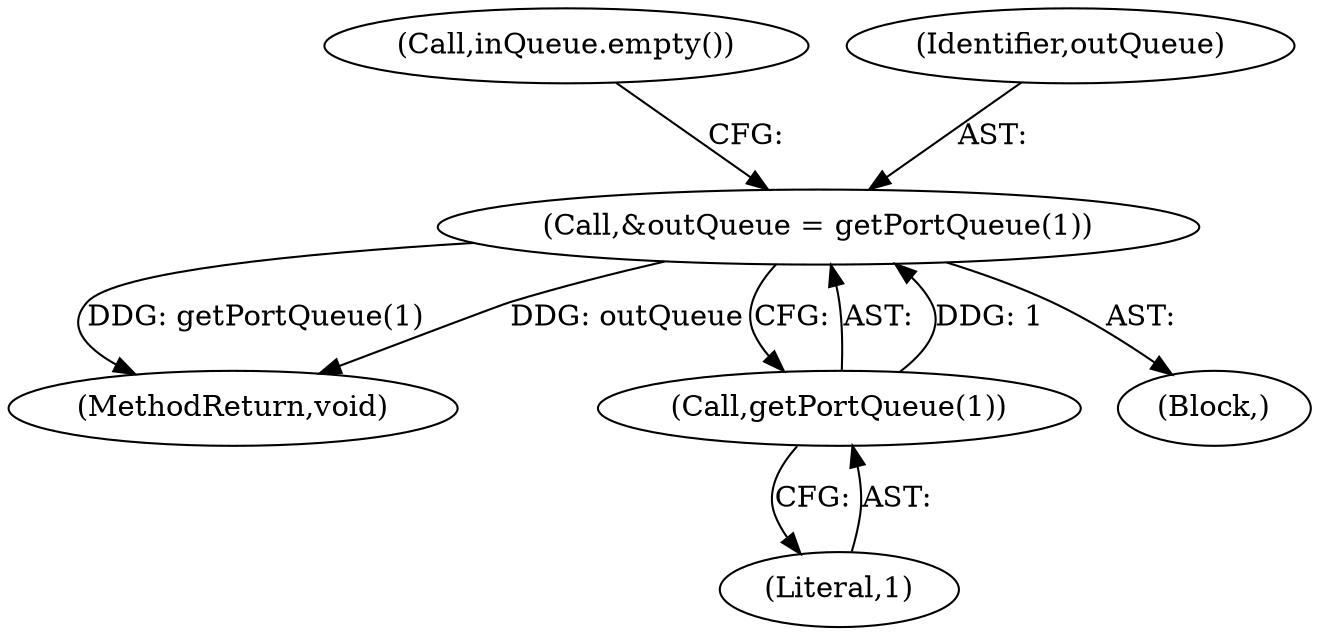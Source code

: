 digraph "0_Android_d4271b792bdad85a80e2b83ab34c4b30b74f53ec@pointer" {
"1000118" [label="(Call,&outQueue = getPortQueue(1))"];
"1000120" [label="(Call,getPortQueue(1))"];
"1000125" [label="(Call,inQueue.empty())"];
"1000119" [label="(Identifier,outQueue)"];
"1000640" [label="(MethodReturn,void)"];
"1000103" [label="(Block,)"];
"1000121" [label="(Literal,1)"];
"1000120" [label="(Call,getPortQueue(1))"];
"1000118" [label="(Call,&outQueue = getPortQueue(1))"];
"1000118" -> "1000103"  [label="AST: "];
"1000118" -> "1000120"  [label="CFG: "];
"1000119" -> "1000118"  [label="AST: "];
"1000120" -> "1000118"  [label="AST: "];
"1000125" -> "1000118"  [label="CFG: "];
"1000118" -> "1000640"  [label="DDG: getPortQueue(1)"];
"1000118" -> "1000640"  [label="DDG: outQueue"];
"1000120" -> "1000118"  [label="DDG: 1"];
"1000120" -> "1000121"  [label="CFG: "];
"1000121" -> "1000120"  [label="AST: "];
}

